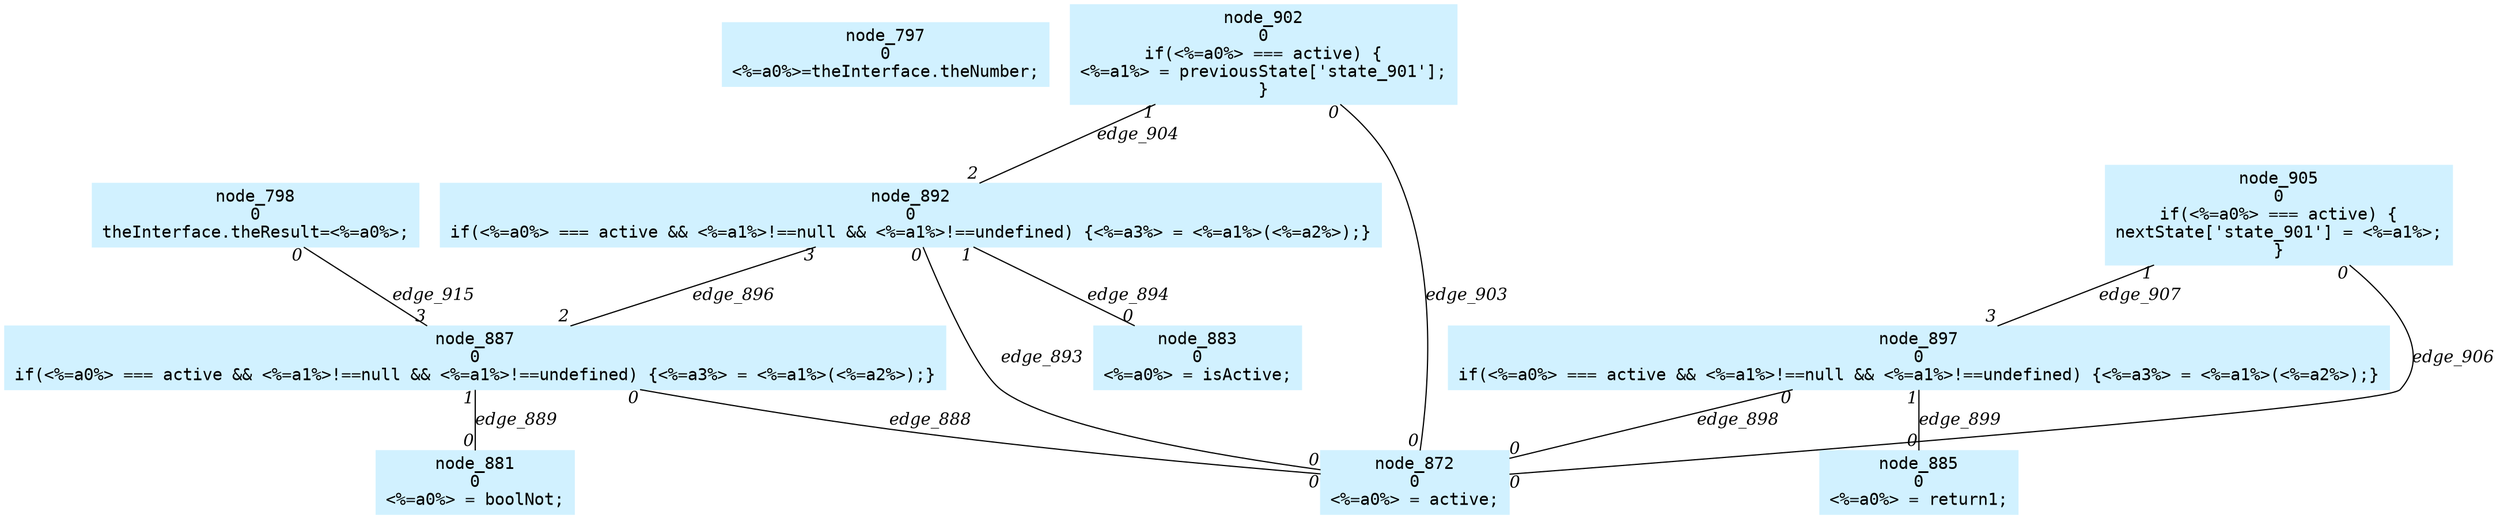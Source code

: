 digraph g{node_797 [shape=box, style=filled, color="#d1f1ff", fontname="Courier", label="node_797
0
<%=a0%>=theInterface.theNumber;
" ]
node_798 [shape=box, style=filled, color="#d1f1ff", fontname="Courier", label="node_798
0
theInterface.theResult=<%=a0%>;
" ]
node_872 [shape=box, style=filled, color="#d1f1ff", fontname="Courier", label="node_872
0
<%=a0%> = active;
" ]
node_881 [shape=box, style=filled, color="#d1f1ff", fontname="Courier", label="node_881
0
<%=a0%> = boolNot;
" ]
node_883 [shape=box, style=filled, color="#d1f1ff", fontname="Courier", label="node_883
0
<%=a0%> = isActive;
" ]
node_885 [shape=box, style=filled, color="#d1f1ff", fontname="Courier", label="node_885
0
<%=a0%> = return1;
" ]
node_887 [shape=box, style=filled, color="#d1f1ff", fontname="Courier", label="node_887
0
if(<%=a0%> === active && <%=a1%>!==null && <%=a1%>!==undefined) {<%=a3%> = <%=a1%>(<%=a2%>);}
" ]
node_892 [shape=box, style=filled, color="#d1f1ff", fontname="Courier", label="node_892
0
if(<%=a0%> === active && <%=a1%>!==null && <%=a1%>!==undefined) {<%=a3%> = <%=a1%>(<%=a2%>);}
" ]
node_897 [shape=box, style=filled, color="#d1f1ff", fontname="Courier", label="node_897
0
if(<%=a0%> === active && <%=a1%>!==null && <%=a1%>!==undefined) {<%=a3%> = <%=a1%>(<%=a2%>);}
" ]
node_902 [shape=box, style=filled, color="#d1f1ff", fontname="Courier", label="node_902
0
if(<%=a0%> === active) {
<%=a1%> = previousState['state_901'];
}
" ]
node_905 [shape=box, style=filled, color="#d1f1ff", fontname="Courier", label="node_905
0
if(<%=a0%> === active) {
nextState['state_901'] = <%=a1%>;
}
" ]
node_887 -> node_872 [dir=none, arrowHead=none, fontname="Times-Italic", label="edge_888",  headlabel="0", taillabel="0" ]
node_887 -> node_881 [dir=none, arrowHead=none, fontname="Times-Italic", label="edge_889",  headlabel="0", taillabel="1" ]
node_892 -> node_872 [dir=none, arrowHead=none, fontname="Times-Italic", label="edge_893",  headlabel="0", taillabel="0" ]
node_892 -> node_883 [dir=none, arrowHead=none, fontname="Times-Italic", label="edge_894",  headlabel="0", taillabel="1" ]
node_892 -> node_887 [dir=none, arrowHead=none, fontname="Times-Italic", label="edge_896",  headlabel="2", taillabel="3" ]
node_897 -> node_872 [dir=none, arrowHead=none, fontname="Times-Italic", label="edge_898",  headlabel="0", taillabel="0" ]
node_897 -> node_885 [dir=none, arrowHead=none, fontname="Times-Italic", label="edge_899",  headlabel="0", taillabel="1" ]
node_902 -> node_872 [dir=none, arrowHead=none, fontname="Times-Italic", label="edge_903",  headlabel="0", taillabel="0" ]
node_902 -> node_892 [dir=none, arrowHead=none, fontname="Times-Italic", label="edge_904",  headlabel="2", taillabel="1" ]
node_905 -> node_872 [dir=none, arrowHead=none, fontname="Times-Italic", label="edge_906",  headlabel="0", taillabel="0" ]
node_905 -> node_897 [dir=none, arrowHead=none, fontname="Times-Italic", label="edge_907",  headlabel="3", taillabel="1" ]
node_798 -> node_887 [dir=none, arrowHead=none, fontname="Times-Italic", label="edge_915",  headlabel="3", taillabel="0" ]
}